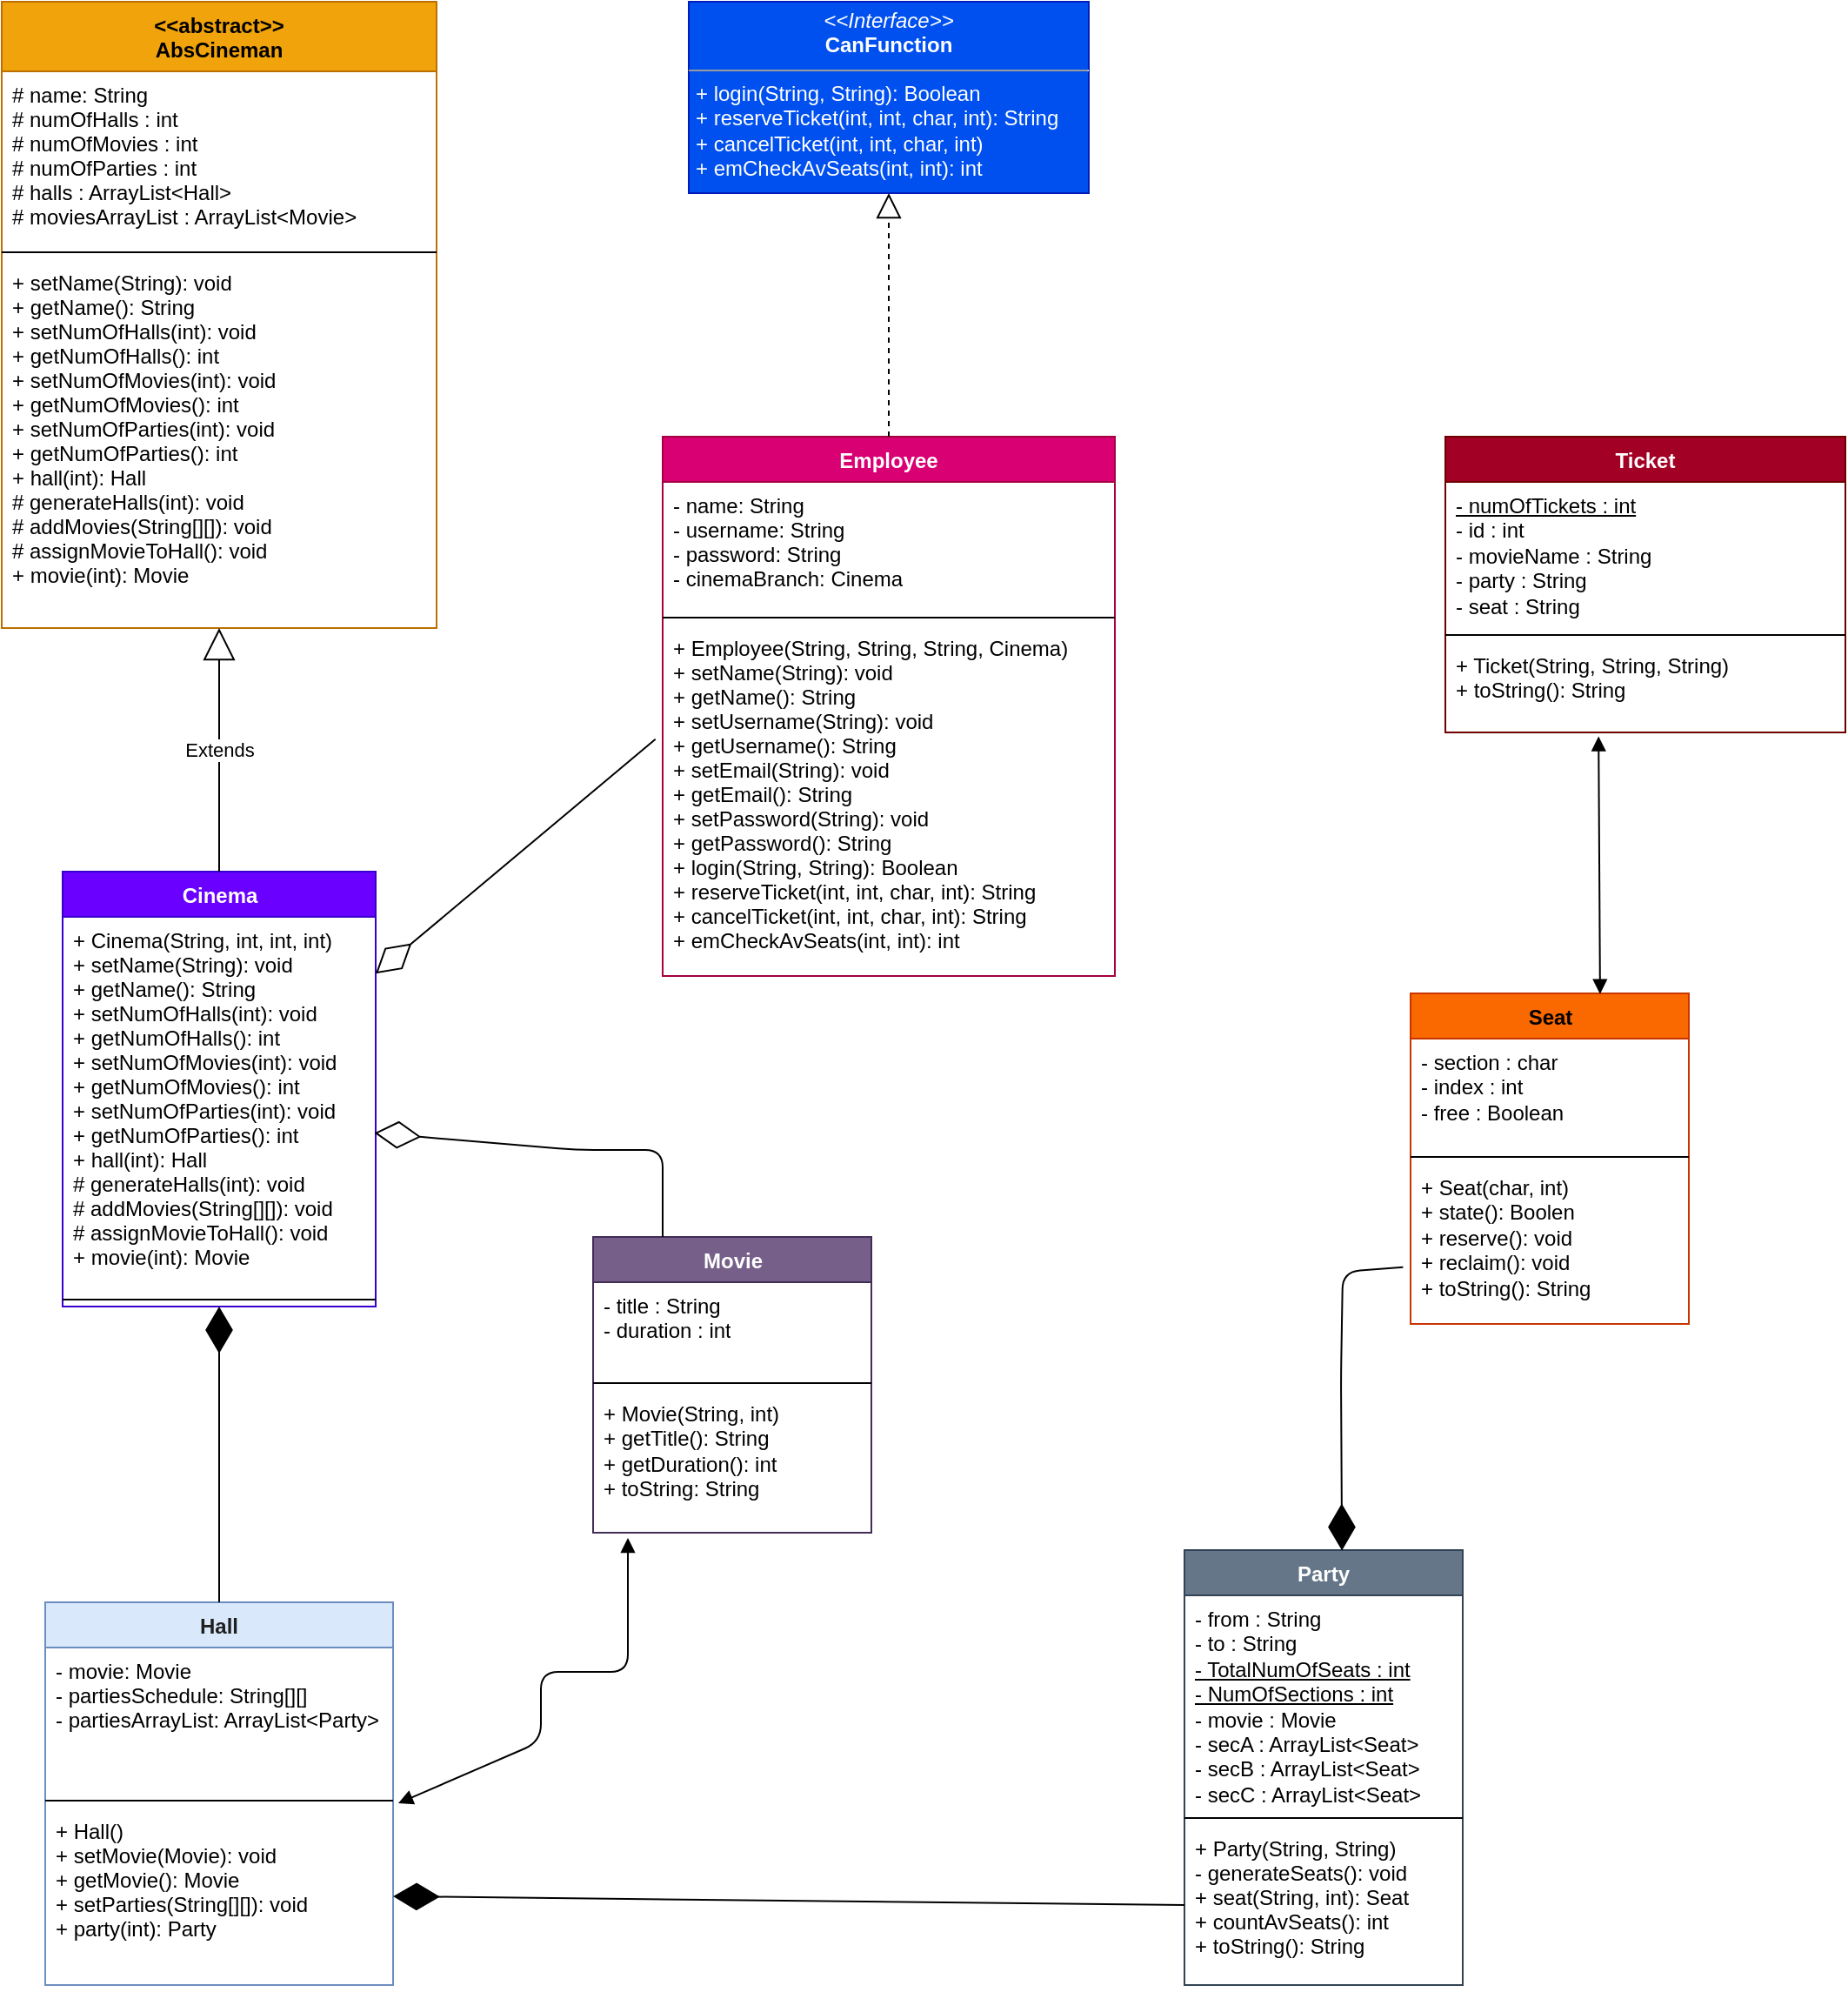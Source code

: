 <mxfile>
    <diagram id="avB6oWsG_BGmuV8E4eRQ" name="Page-1">
        <mxGraphModel dx="1697" dy="1600" grid="1" gridSize="10" guides="1" tooltips="1" connect="1" arrows="1" fold="1" page="1" pageScale="1" pageWidth="850" pageHeight="1100" math="0" shadow="0">
            <root>
                <mxCell id="0"/>
                <mxCell id="1" parent="0"/>
                <mxCell id="REft3iftiIWAuutHs3-6-1" value="&lt;&lt;abstract&gt;&gt;&#10;AbsCineman" style="swimlane;fontStyle=1;align=center;verticalAlign=top;childLayout=stackLayout;horizontal=1;startSize=40;horizontalStack=0;resizeParent=1;resizeParentMax=0;resizeLast=0;collapsible=1;marginBottom=0;fillColor=#f0a30a;strokeColor=#BD7000;fontColor=#000000;" parent="1" vertex="1">
                    <mxGeometry x="-520" y="-1070" width="250" height="360" as="geometry"/>
                </mxCell>
                <mxCell id="REft3iftiIWAuutHs3-6-2" value="# name: String&#10;# numOfHalls : int&#10;# numOfMovies : int&#10;# numOfParties : int&#10;# halls : ArrayList&lt;Hall&gt;&#10;# moviesArrayList : ArrayList&lt;Movie&gt;" style="text;strokeColor=none;fillColor=none;align=left;verticalAlign=top;spacingLeft=4;spacingRight=4;overflow=hidden;rotatable=0;points=[[0,0.5],[1,0.5]];portConstraint=eastwest;" parent="REft3iftiIWAuutHs3-6-1" vertex="1">
                    <mxGeometry y="40" width="250" height="100" as="geometry"/>
                </mxCell>
                <mxCell id="REft3iftiIWAuutHs3-6-3" value="" style="line;strokeWidth=1;fillColor=none;align=left;verticalAlign=middle;spacingTop=-1;spacingLeft=3;spacingRight=3;rotatable=0;labelPosition=right;points=[];portConstraint=eastwest;" parent="REft3iftiIWAuutHs3-6-1" vertex="1">
                    <mxGeometry y="140" width="250" height="8" as="geometry"/>
                </mxCell>
                <mxCell id="REft3iftiIWAuutHs3-6-4" value="+ setName(String): void&#10;+ getName(): String&#10;+ setNumOfHalls(int): void&#10;+ getNumOfHalls(): int&#10;+ setNumOfMovies(int): void&#10;+ getNumOfMovies(): int&#10;+ setNumOfParties(int): void&#10;+ getNumOfParties(): int&#10;+ hall(int): Hall&#10;# generateHalls(int): void&#10;# addMovies(String[][]): void&#10;# assignMovieToHall(): void&#10;+ movie(int): Movie" style="text;align=left;verticalAlign=top;spacingLeft=4;spacingRight=4;overflow=hidden;rotatable=0;points=[[0,0.5],[1,0.5]];portConstraint=eastwest;" parent="REft3iftiIWAuutHs3-6-1" vertex="1">
                    <mxGeometry y="148" width="250" height="212" as="geometry"/>
                </mxCell>
                <mxCell id="REft3iftiIWAuutHs3-6-5" value="Party" style="swimlane;fontStyle=1;align=center;verticalAlign=top;childLayout=stackLayout;horizontal=1;startSize=26;horizontalStack=0;resizeParent=1;resizeParentMax=0;resizeLast=0;collapsible=1;marginBottom=0;fillColor=#647687;strokeColor=#314354;fontColor=#ffffff;" parent="1" vertex="1">
                    <mxGeometry x="160" y="-180" width="160" height="250" as="geometry"/>
                </mxCell>
                <mxCell id="REft3iftiIWAuutHs3-6-6" value="- from : String&lt;br&gt;- to : String&lt;br&gt;&lt;u&gt;- TotalNumOfSeats : int&lt;/u&gt;&lt;br&gt;&lt;u&gt;- NumOfSections : int&lt;/u&gt;&lt;br&gt;- movie : Movie&lt;br&gt;- secA : ArrayList&amp;lt;Seat&amp;gt;&lt;br&gt;- secB : ArrayList&amp;lt;Seat&amp;gt;&lt;br&gt;- secC : ArrayList&amp;lt;Seat&amp;gt;" style="text;strokeColor=none;fillColor=none;align=left;verticalAlign=top;spacingLeft=4;spacingRight=4;overflow=hidden;rotatable=0;points=[[0,0.5],[1,0.5]];portConstraint=eastwest;fontStyle=0;html=1;" parent="REft3iftiIWAuutHs3-6-5" vertex="1">
                    <mxGeometry y="26" width="160" height="124" as="geometry"/>
                </mxCell>
                <mxCell id="REft3iftiIWAuutHs3-6-7" value="" style="line;strokeWidth=1;fillColor=none;align=left;verticalAlign=middle;spacingTop=-1;spacingLeft=3;spacingRight=3;rotatable=0;labelPosition=right;points=[];portConstraint=eastwest;" parent="REft3iftiIWAuutHs3-6-5" vertex="1">
                    <mxGeometry y="150" width="160" height="8" as="geometry"/>
                </mxCell>
                <mxCell id="REft3iftiIWAuutHs3-6-8" value="+ Party(String, String)&#10;- generateSeats(): void&#10;+ seat(String, int): Seat&#10;+ countAvSeats(): int&#10;+ toString(): String" style="text;strokeColor=none;fillColor=none;align=left;verticalAlign=top;spacingLeft=4;spacingRight=4;overflow=hidden;rotatable=0;points=[[0,0.5],[1,0.5]];portConstraint=eastwest;" parent="REft3iftiIWAuutHs3-6-5" vertex="1">
                    <mxGeometry y="158" width="160" height="92" as="geometry"/>
                </mxCell>
                <mxCell id="REft3iftiIWAuutHs3-6-14" value="Seat" style="swimlane;fontStyle=1;align=center;verticalAlign=top;childLayout=stackLayout;horizontal=1;startSize=26;horizontalStack=0;resizeParent=1;resizeParentMax=0;resizeLast=0;collapsible=1;marginBottom=0;strokeColor=#C73500;html=1;fillColor=#fa6800;fontColor=#000000;" parent="1" vertex="1">
                    <mxGeometry x="290" y="-500" width="160" height="190" as="geometry"/>
                </mxCell>
                <mxCell id="REft3iftiIWAuutHs3-6-15" value="- section : char&lt;br&gt;- index : int&lt;br&gt;- free : Boolean" style="text;strokeColor=none;fillColor=none;align=left;verticalAlign=top;spacingLeft=4;spacingRight=4;overflow=hidden;rotatable=0;points=[[0,0.5],[1,0.5]];portConstraint=eastwest;html=1;" parent="REft3iftiIWAuutHs3-6-14" vertex="1">
                    <mxGeometry y="26" width="160" height="64" as="geometry"/>
                </mxCell>
                <mxCell id="REft3iftiIWAuutHs3-6-16" value="" style="line;strokeWidth=1;fillColor=none;align=left;verticalAlign=middle;spacingTop=-1;spacingLeft=3;spacingRight=3;rotatable=0;labelPosition=right;points=[];portConstraint=eastwest;html=1;" parent="REft3iftiIWAuutHs3-6-14" vertex="1">
                    <mxGeometry y="90" width="160" height="8" as="geometry"/>
                </mxCell>
                <mxCell id="REft3iftiIWAuutHs3-6-17" value="+ Seat(char, int)&lt;br&gt;+ state(): Boolen&lt;br&gt;+ reserve(): void&lt;br&gt;+ reclaim(): void&lt;br&gt;+ toString(): String" style="text;strokeColor=none;fillColor=none;align=left;verticalAlign=top;spacingLeft=4;spacingRight=4;overflow=hidden;rotatable=0;points=[[0,0.5],[1,0.5]];portConstraint=eastwest;html=1;" parent="REft3iftiIWAuutHs3-6-14" vertex="1">
                    <mxGeometry y="98" width="160" height="92" as="geometry"/>
                </mxCell>
                <mxCell id="REft3iftiIWAuutHs3-6-18" value="Movie" style="swimlane;fontStyle=1;align=center;verticalAlign=top;childLayout=stackLayout;horizontal=1;startSize=26;horizontalStack=0;resizeParent=1;resizeParentMax=0;resizeLast=0;collapsible=1;marginBottom=0;strokeColor=#432D57;html=1;fillColor=#76608a;fontColor=#ffffff;" parent="1" vertex="1">
                    <mxGeometry x="-180" y="-360" width="160" height="170" as="geometry"/>
                </mxCell>
                <mxCell id="REft3iftiIWAuutHs3-6-19" value="- title : String&lt;br&gt;- duration : int" style="text;strokeColor=none;fillColor=none;align=left;verticalAlign=top;spacingLeft=4;spacingRight=4;overflow=hidden;rotatable=0;points=[[0,0.5],[1,0.5]];portConstraint=eastwest;html=1;" parent="REft3iftiIWAuutHs3-6-18" vertex="1">
                    <mxGeometry y="26" width="160" height="54" as="geometry"/>
                </mxCell>
                <mxCell id="REft3iftiIWAuutHs3-6-20" value="" style="line;strokeWidth=1;fillColor=none;align=left;verticalAlign=middle;spacingTop=-1;spacingLeft=3;spacingRight=3;rotatable=0;labelPosition=right;points=[];portConstraint=eastwest;html=1;" parent="REft3iftiIWAuutHs3-6-18" vertex="1">
                    <mxGeometry y="80" width="160" height="8" as="geometry"/>
                </mxCell>
                <mxCell id="REft3iftiIWAuutHs3-6-21" value="+ Movie(String, int)&lt;br&gt;+ getTitle(): String&lt;br&gt;+ getDuration(): int&lt;br&gt;+ toString: String" style="text;strokeColor=none;fillColor=none;align=left;verticalAlign=top;spacingLeft=4;spacingRight=4;overflow=hidden;rotatable=0;points=[[0,0.5],[1,0.5]];portConstraint=eastwest;html=1;" parent="REft3iftiIWAuutHs3-6-18" vertex="1">
                    <mxGeometry y="88" width="160" height="82" as="geometry"/>
                </mxCell>
                <mxCell id="6" value="Hall" style="swimlane;fontStyle=1;align=center;verticalAlign=top;childLayout=stackLayout;horizontal=1;startSize=26;horizontalStack=0;resizeParent=1;resizeParentMax=0;resizeLast=0;collapsible=1;marginBottom=0;fillColor=#dae8fc;strokeColor=#6c8ebf;fontColor=#1F1F1F;" parent="1" vertex="1">
                    <mxGeometry x="-495" y="-150" width="200" height="220" as="geometry"/>
                </mxCell>
                <mxCell id="7" value="- movie: Movie&#10;- partiesSchedule: String[][]&#10;- partiesArrayList: ArrayList&lt;Party&gt;" style="text;strokeColor=none;fillColor=none;align=left;verticalAlign=top;spacingLeft=4;spacingRight=4;overflow=hidden;rotatable=0;points=[[0,0.5],[1,0.5]];portConstraint=eastwest;" parent="6" vertex="1">
                    <mxGeometry y="26" width="200" height="84" as="geometry"/>
                </mxCell>
                <mxCell id="8" value="" style="line;strokeWidth=1;fillColor=none;align=left;verticalAlign=middle;spacingTop=-1;spacingLeft=3;spacingRight=3;rotatable=0;labelPosition=right;points=[];portConstraint=eastwest;" parent="6" vertex="1">
                    <mxGeometry y="110" width="200" height="8" as="geometry"/>
                </mxCell>
                <mxCell id="9" value="+ Hall()&#10;+ setMovie(Movie): void&#10;+ getMovie(): Movie&#10;+ setParties(String[][]): void&#10;+ party(int): Party" style="text;strokeColor=none;fillColor=none;align=left;verticalAlign=top;spacingLeft=4;spacingRight=4;overflow=hidden;rotatable=0;points=[[0,0.5],[1,0.5]];portConstraint=eastwest;" parent="6" vertex="1">
                    <mxGeometry y="118" width="200" height="102" as="geometry"/>
                </mxCell>
                <mxCell id="10" value="Employee" style="swimlane;fontStyle=1;align=center;verticalAlign=top;childLayout=stackLayout;horizontal=1;startSize=26;horizontalStack=0;resizeParent=1;resizeParentMax=0;resizeLast=0;collapsible=1;marginBottom=0;fillColor=#d80073;strokeColor=#A50040;fontColor=#ffffff;" parent="1" vertex="1">
                    <mxGeometry x="-140" y="-820" width="260" height="310" as="geometry"/>
                </mxCell>
                <mxCell id="11" value="- name: String&#10;- username: String&#10;- password: String&#10;- cinemaBranch: Cinema" style="text;strokeColor=none;fillColor=none;align=left;verticalAlign=top;spacingLeft=4;spacingRight=4;overflow=hidden;rotatable=0;points=[[0,0.5],[1,0.5]];portConstraint=eastwest;" parent="10" vertex="1">
                    <mxGeometry y="26" width="260" height="74" as="geometry"/>
                </mxCell>
                <mxCell id="12" value="" style="line;strokeWidth=1;fillColor=none;align=left;verticalAlign=middle;spacingTop=-1;spacingLeft=3;spacingRight=3;rotatable=0;labelPosition=right;points=[];portConstraint=eastwest;" parent="10" vertex="1">
                    <mxGeometry y="100" width="260" height="8" as="geometry"/>
                </mxCell>
                <mxCell id="13" value="+ Employee(String, String, String, Cinema)&#10;+ setName(String): void&#10;+ getName(): String&#10;+ setUsername(String): void&#10;+ getUsername(): String&#10;+ setEmail(String): void&#10;+ getEmail(): String&#10;+ setPassword(String): void&#10;+ getPassword(): String&#10;+ login(String, String): Boolean&#10;+ reserveTicket(int, int, char, int): String&#10;+ cancelTicket(int, int, char, int): String&#10;+ emCheckAvSeats(int, int): int" style="text;strokeColor=none;fillColor=none;align=left;verticalAlign=top;spacingLeft=4;spacingRight=4;overflow=hidden;rotatable=0;points=[[0,0.5],[1,0.5]];portConstraint=eastwest;" parent="10" vertex="1">
                    <mxGeometry y="108" width="260" height="202" as="geometry"/>
                </mxCell>
                <mxCell id="14" value="&lt;p style=&quot;margin: 0px ; margin-top: 4px ; text-align: center&quot;&gt;&lt;i&gt;&amp;lt;&amp;lt;Interface&amp;gt;&amp;gt;&lt;/i&gt;&lt;br&gt;&lt;b&gt;CanFunction&lt;/b&gt;&lt;/p&gt;&lt;hr size=&quot;1&quot;&gt;&lt;p style=&quot;margin: 0px ; margin-left: 4px&quot;&gt;+ login(String, String): Boolean&lt;/p&gt;&lt;p style=&quot;margin: 0px ; margin-left: 4px&quot;&gt;+ reserveTicket(int, int, char, int): String&lt;/p&gt;&lt;p style=&quot;margin: 0px ; margin-left: 4px&quot;&gt;+ cancelTicket(int, int, char, int)&lt;/p&gt;&lt;p style=&quot;margin: 0px ; margin-left: 4px&quot;&gt;+ emCheckAvSeats(int, int): int&lt;/p&gt;" style="verticalAlign=top;align=left;overflow=fill;fontSize=12;fontFamily=Helvetica;html=1;fontColor=#ffffff;fillColor=#0050ef;strokeColor=#001DBC;" parent="1" vertex="1">
                    <mxGeometry x="-125" y="-1070" width="230" height="110" as="geometry"/>
                </mxCell>
                <mxCell id="15" value="Ticket" style="swimlane;fontStyle=1;align=center;verticalAlign=top;childLayout=stackLayout;horizontal=1;startSize=26;horizontalStack=0;resizeParent=1;resizeParentMax=0;resizeLast=0;collapsible=1;marginBottom=0;fontColor=#ffffff;fillColor=#a20025;strokeColor=#6F0000;" parent="1" vertex="1">
                    <mxGeometry x="310" y="-820" width="230" height="170" as="geometry"/>
                </mxCell>
                <mxCell id="16" value="&lt;u&gt;- numOfTickets : int&lt;/u&gt;&lt;br&gt;- id : int&lt;br&gt;- movieName : String&lt;br&gt;- party : String&lt;br&gt;- seat : String" style="text;strokeColor=none;fillColor=none;align=left;verticalAlign=top;spacingLeft=4;spacingRight=4;overflow=hidden;rotatable=0;points=[[0,0.5],[1,0.5]];portConstraint=eastwest;fontStyle=0;html=1;" parent="15" vertex="1">
                    <mxGeometry y="26" width="230" height="84" as="geometry"/>
                </mxCell>
                <mxCell id="17" value="" style="line;strokeWidth=1;fillColor=none;align=left;verticalAlign=middle;spacingTop=-1;spacingLeft=3;spacingRight=3;rotatable=0;labelPosition=right;points=[];portConstraint=eastwest;" parent="15" vertex="1">
                    <mxGeometry y="110" width="230" height="8" as="geometry"/>
                </mxCell>
                <mxCell id="18" value="+ Ticket(String, String, String)&#10;+ toString(): String" style="text;strokeColor=none;fillColor=none;align=left;verticalAlign=top;spacingLeft=4;spacingRight=4;overflow=hidden;rotatable=0;points=[[0,0.5],[1,0.5]];portConstraint=eastwest;" parent="15" vertex="1">
                    <mxGeometry y="118" width="230" height="52" as="geometry"/>
                </mxCell>
                <mxCell id="19" value="Cinema" style="swimlane;fontStyle=1;align=center;verticalAlign=top;childLayout=stackLayout;horizontal=1;startSize=26;horizontalStack=0;resizeParent=1;resizeParentMax=0;resizeLast=0;collapsible=1;marginBottom=0;fontColor=#ffffff;html=1;fillColor=#6a00ff;strokeColor=#3700CC;" parent="1" vertex="1">
                    <mxGeometry x="-485" y="-570" width="180" height="250" as="geometry"/>
                </mxCell>
                <mxCell id="22" value="+ Cinema(String, int, int, int)&#10;+ setName(String): void&#10;+ getName(): String&#10;+ setNumOfHalls(int): void&#10;+ getNumOfHalls(): int&#10;+ setNumOfMovies(int): void&#10;+ getNumOfMovies(): int&#10;+ setNumOfParties(int): void&#10;+ getNumOfParties(): int&#10;+ hall(int): Hall&#10;# generateHalls(int): void&#10;# addMovies(String[][]): void&#10;# assignMovieToHall(): void&#10;+ movie(int): Movie" style="text;strokeColor=none;fillColor=none;align=left;verticalAlign=top;spacingLeft=4;spacingRight=4;overflow=hidden;rotatable=0;points=[[0,0.5],[1,0.5]];portConstraint=eastwest;" parent="19" vertex="1">
                    <mxGeometry y="26" width="180" height="216" as="geometry"/>
                </mxCell>
                <mxCell id="21" value="" style="line;strokeWidth=1;fillColor=none;align=left;verticalAlign=middle;spacingTop=-1;spacingLeft=3;spacingRight=3;rotatable=0;labelPosition=right;points=[];portConstraint=eastwest;" parent="19" vertex="1">
                    <mxGeometry y="242" width="180" height="8" as="geometry"/>
                </mxCell>
                <mxCell id="36" value="Extends" style="endArrow=block;endSize=16;endFill=0;html=1;exitX=0.5;exitY=0;exitDx=0;exitDy=0;" parent="1" source="19" target="REft3iftiIWAuutHs3-6-4" edge="1">
                    <mxGeometry width="160" relative="1" as="geometry">
                        <mxPoint x="-465" y="-650" as="sourcePoint"/>
                        <mxPoint x="-305" y="-650" as="targetPoint"/>
                    </mxGeometry>
                </mxCell>
                <mxCell id="38" value="" style="endArrow=diamondThin;endFill=0;endSize=24;html=1;exitX=-0.016;exitY=0.326;exitDx=0;exitDy=0;exitPerimeter=0;" parent="1" source="13" target="22" edge="1">
                    <mxGeometry width="160" relative="1" as="geometry">
                        <mxPoint x="-100" y="-440" as="sourcePoint"/>
                        <mxPoint x="-280" y="-600" as="targetPoint"/>
                    </mxGeometry>
                </mxCell>
                <mxCell id="39" value="" style="endArrow=block;dashed=1;endFill=0;endSize=12;html=1;exitX=0.5;exitY=0;exitDx=0;exitDy=0;" parent="1" source="10" target="14" edge="1">
                    <mxGeometry width="160" relative="1" as="geometry">
                        <mxPoint x="-120" y="-720" as="sourcePoint"/>
                        <mxPoint x="-10" y="-950" as="targetPoint"/>
                    </mxGeometry>
                </mxCell>
                <mxCell id="40" value="" style="endArrow=diamondThin;endFill=1;endSize=24;html=1;entryX=0.5;entryY=1;entryDx=0;entryDy=0;exitX=0.5;exitY=0;exitDx=0;exitDy=0;" parent="1" source="6" target="19" edge="1">
                    <mxGeometry width="160" relative="1" as="geometry">
                        <mxPoint x="-400" y="-180" as="sourcePoint"/>
                        <mxPoint x="-370" y="-280" as="targetPoint"/>
                    </mxGeometry>
                </mxCell>
                <mxCell id="41" value="" style="endArrow=diamondThin;endFill=0;endSize=24;html=1;exitX=0.25;exitY=0;exitDx=0;exitDy=0;entryX=0.996;entryY=0.575;entryDx=0;entryDy=0;entryPerimeter=0;" parent="1" source="REft3iftiIWAuutHs3-6-18" target="22" edge="1">
                    <mxGeometry width="160" relative="1" as="geometry">
                        <mxPoint x="-90" y="-410" as="sourcePoint"/>
                        <mxPoint x="-290" y="-410" as="targetPoint"/>
                        <Array as="points">
                            <mxPoint x="-140" y="-410"/>
                            <mxPoint x="-190" y="-410"/>
                        </Array>
                    </mxGeometry>
                </mxCell>
                <mxCell id="42" value="" style="endArrow=block;startArrow=block;endFill=1;startFill=1;html=1;entryX=0.125;entryY=1.036;entryDx=0;entryDy=0;entryPerimeter=0;exitX=1.015;exitY=-0.024;exitDx=0;exitDy=0;exitPerimeter=0;" parent="1" source="9" target="REft3iftiIWAuutHs3-6-21" edge="1">
                    <mxGeometry width="160" relative="1" as="geometry">
                        <mxPoint x="-295" y="-70" as="sourcePoint"/>
                        <mxPoint x="-140" y="-110" as="targetPoint"/>
                        <Array as="points">
                            <mxPoint x="-210" y="-70"/>
                            <mxPoint x="-210" y="-110"/>
                            <mxPoint x="-160" y="-110"/>
                        </Array>
                    </mxGeometry>
                </mxCell>
                <mxCell id="43" value="" style="endArrow=diamondThin;endFill=1;endSize=24;html=1;exitX=0;exitY=0.5;exitDx=0;exitDy=0;entryX=1;entryY=0.5;entryDx=0;entryDy=0;" parent="1" source="REft3iftiIWAuutHs3-6-8" target="9" edge="1">
                    <mxGeometry width="160" relative="1" as="geometry">
                        <mxPoint x="-170" y="-30" as="sourcePoint"/>
                        <mxPoint x="-250" y="-30" as="targetPoint"/>
                    </mxGeometry>
                </mxCell>
                <mxCell id="44" value="" style="endArrow=diamondThin;endFill=1;endSize=24;html=1;entryX=0.566;entryY=0.001;entryDx=0;entryDy=0;entryPerimeter=0;exitX=-0.027;exitY=0.646;exitDx=0;exitDy=0;exitPerimeter=0;" parent="1" source="REft3iftiIWAuutHs3-6-17" target="REft3iftiIWAuutHs3-6-5" edge="1">
                    <mxGeometry width="160" relative="1" as="geometry">
                        <mxPoint x="251" y="-360" as="sourcePoint"/>
                        <mxPoint x="320" y="-280" as="targetPoint"/>
                        <Array as="points">
                            <mxPoint x="251" y="-340"/>
                            <mxPoint x="250" y="-280"/>
                        </Array>
                    </mxGeometry>
                </mxCell>
                <mxCell id="45" value="" style="endArrow=block;startArrow=block;endFill=1;startFill=1;html=1;entryX=0.383;entryY=1.043;entryDx=0;entryDy=0;entryPerimeter=0;exitX=0.681;exitY=0.002;exitDx=0;exitDy=0;exitPerimeter=0;" parent="1" source="REft3iftiIWAuutHs3-6-14" target="18" edge="1">
                    <mxGeometry width="160" relative="1" as="geometry">
                        <mxPoint x="400" y="-540" as="sourcePoint"/>
                        <mxPoint x="400" y="-630" as="targetPoint"/>
                    </mxGeometry>
                </mxCell>
            </root>
        </mxGraphModel>
    </diagram>
</mxfile>